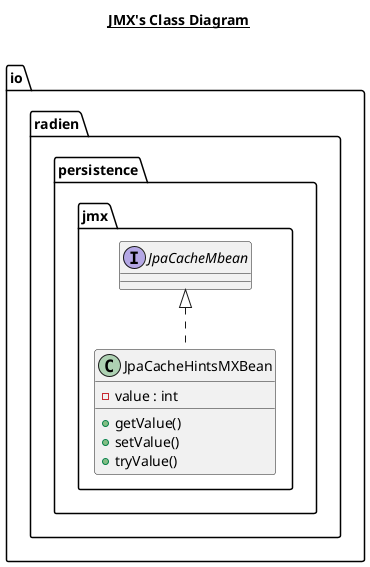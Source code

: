 @startuml

title __JMX's Class Diagram__\n

  namespace io.radien.persistence.jmx {
    class io.radien.persistence.jmx.JpaCacheHintsMXBean {
        - value : int
        + getValue()
        + setValue()
        + tryValue()
    }
  }
  

  namespace io.radien.persistence.jmx {
    interface io.radien.persistence.jmx.JpaCacheMbean {
    }
  }
  

  io.radien.persistence.jmx.JpaCacheHintsMXBean .up.|> io.radien.persistence.jmx.JpaCacheMbean







@enduml
